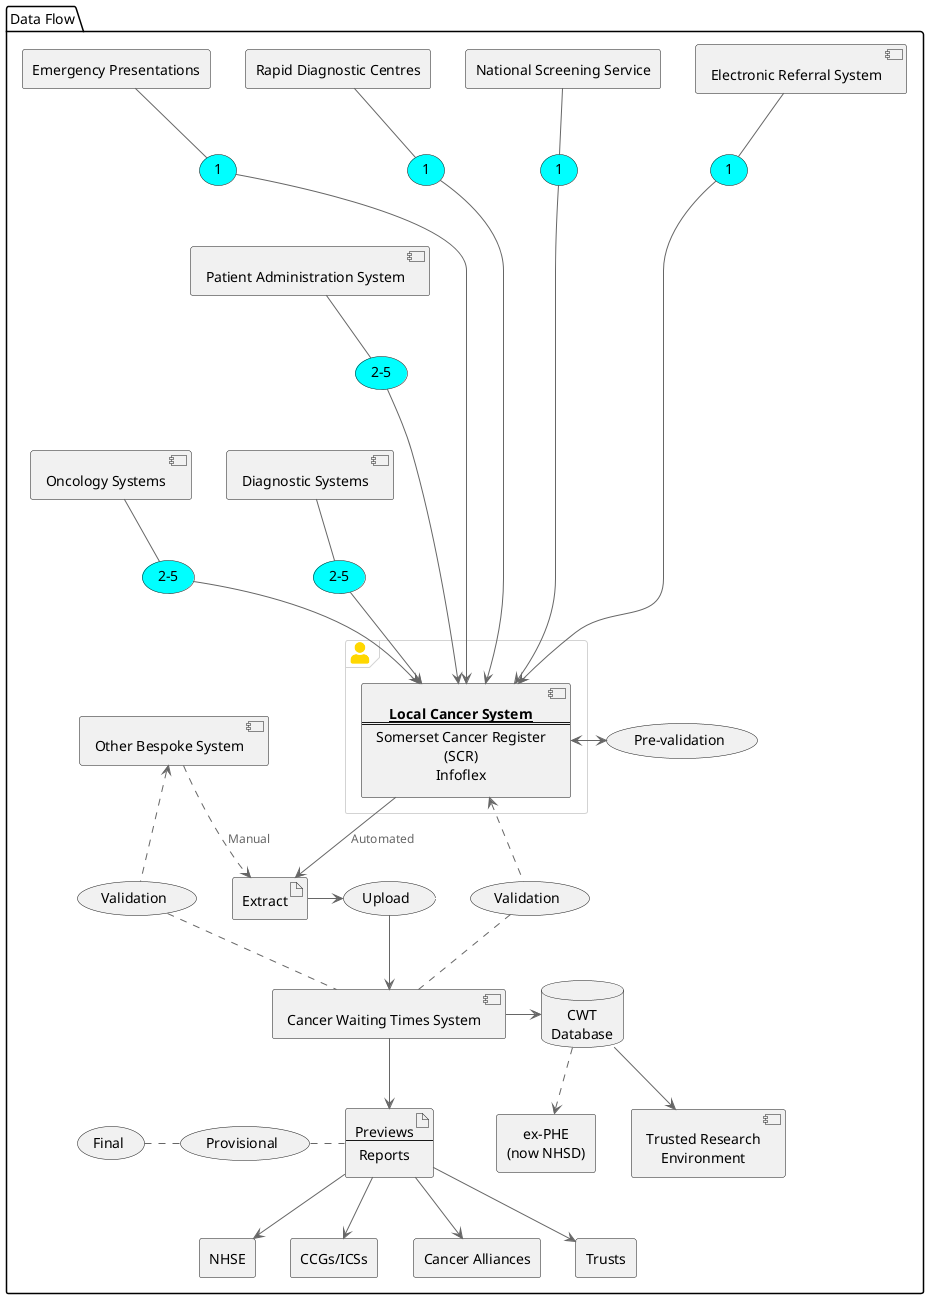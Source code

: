 @startuml

!include <C4/C4_Container>
!$smallPerson = $person{scale=0.5}
'left to right direction

skinparam Frame {
  BorderColor #LightGrey
}

package "Data Flow" {
  component "Electronic Referral System" as ers  
  rectangle "National Screening Service" as nss
  rectangle "Rapid Diagnostic Centres" as rdc
  rectangle "Emergency Presentations" as ep


  component "Patient Administration System" as pas
  component "Diagnostic Systems" as ds
  component "Oncology Systems" as os
  frame "<color:#Gold><$smallPerson>" {
    component lcs [
      <b><u>Local Cancer System  
      ====
      Somerset Cancer Register (SCR)
      Infoflex 
    ]
  }
  component "Cancer Waiting Times System" as cwt
  component "Trusted Research Environment" as tre
  component "Other Bespoke System" as oth

  database db [
    CWT
    Database
  ]

  artifact rpt [
  Previews
  ----
  Reports
  ]
  
  usecase "1" as p1a #Cyan
  usecase "1" as p1b #Cyan
  usecase "1" as p1c #Cyan
  usecase "1" as p1d #Cyan   
  usecase "2-5" as p25a #Cyan
  usecase "2-5" as p25b #Cyan
  usecase "2-5" as p25c #Cyan  

  usecase "Provisional" as prov
  usecase "Final" as final

  usecase "Validation" as vld2 
  artifact "Extract" as ex
  usecase "Upload" as up
  usecase "Pre-validation" as pvd
  usecase "Validation" as vld

  rectangle "NHSE" as nhse
  rectangle "CCGs/ICSs" as ics
  rectangle "Cancer Alliances" as ca
  rectangle "Trusts" as ht
  rectangle "ex-PHE\n(now NHSD)" as nhsd 

}



ers -- p1a
p1a ------> lcs

nss -- p1b
p1b ------> lcs

rdc -- p1c
p1c ------> lcs

ep -- p1d
p1d ------> lcs

pas -- p25a
p25a ----> lcs
ds -- p25b

p25b --> lcs

os -- p25c
p25c --> lcs

up --> cwt

lcs --> ex : Automated
ex -> up

cwt -> db

lcs -> pvd
pvd -> lcs

oth ..> ex : Manual

lcs <.. vld
vld .. cwt

vld2 .. cwt
oth <.. vld2

db ..> nhsd
db --> tre

cwt --> rpt

prov . rpt
final . prov

rpt --> nhse
rpt --> ics
rpt --> ca
rpt --> ht

' layout 
up -[#hidden] vld
vld2 -[#hidden] ex
' end-layout

@enduml